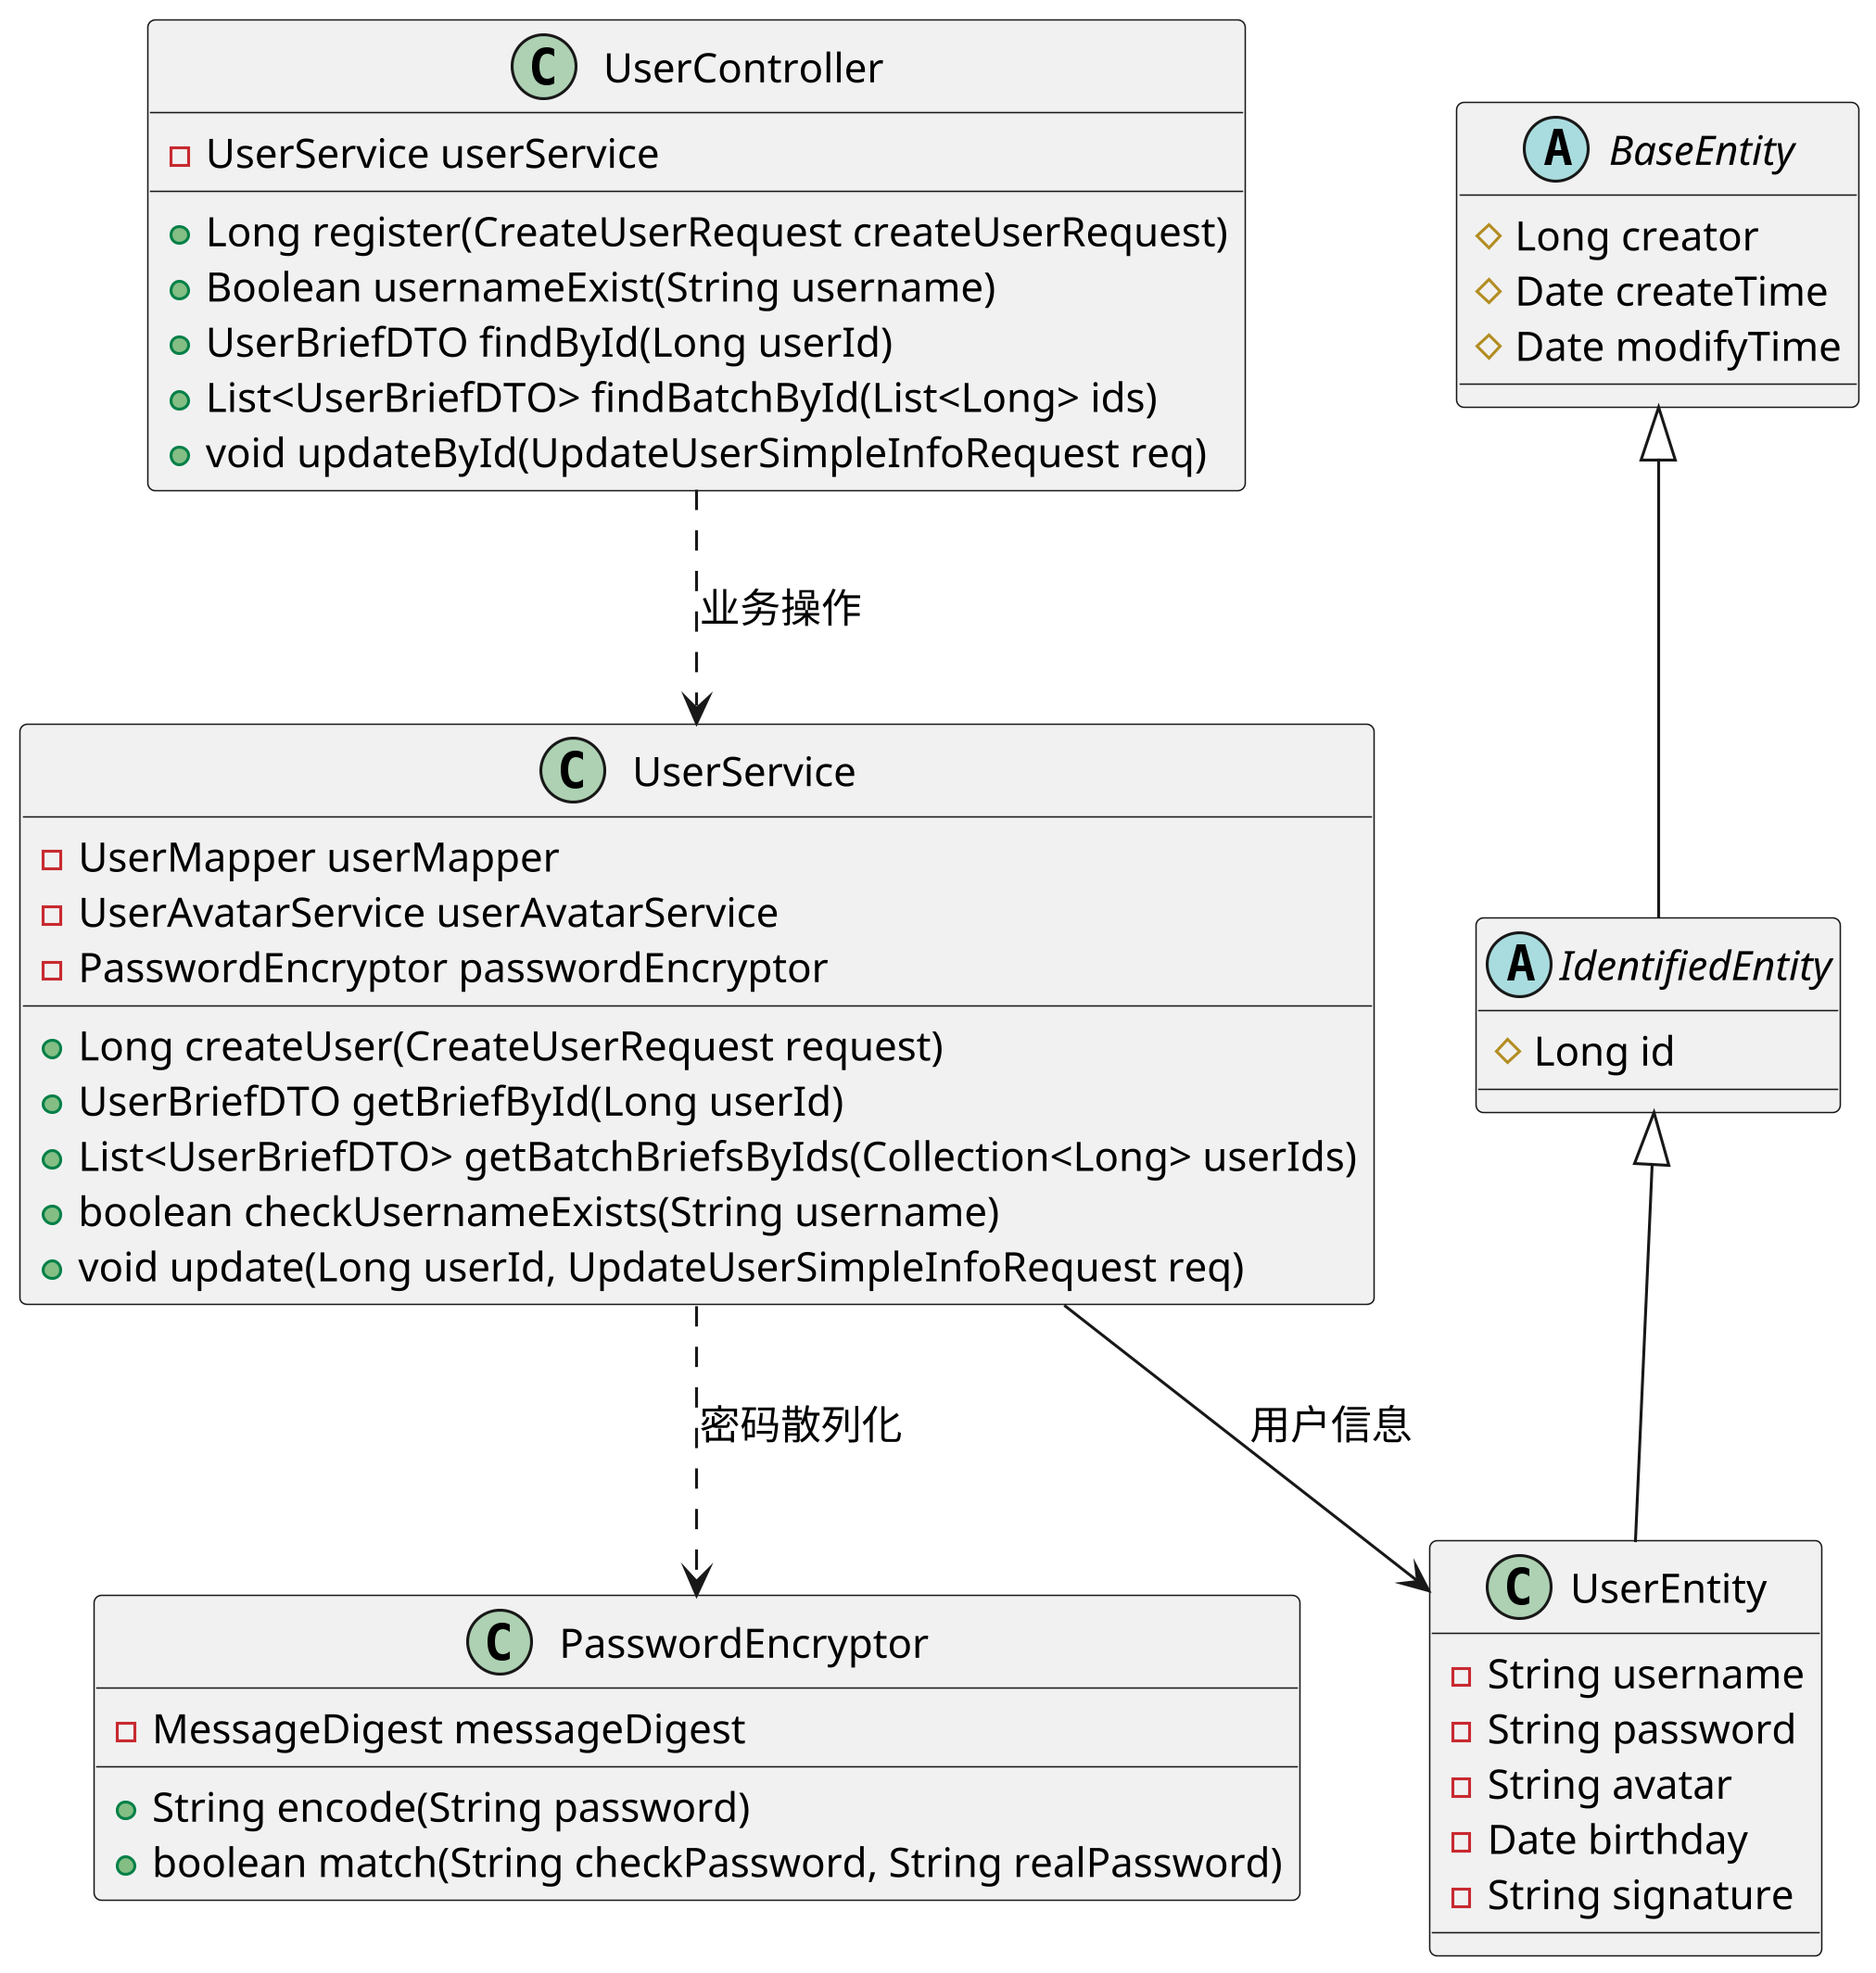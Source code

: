 @startuml
'https://plantuml.com/class-diagram

skinparam shadowing false
skinparam defaultFontName xfonts-wqy
skinparam defaultFontName console
skinparam dpi 300
skinparam activity  {
    DiamondFontSize 14
    ArrowFontSize 14
    FontSize 14
}


class UserController {
    - UserService userService
    + Long register(CreateUserRequest createUserRequest)
    + Boolean usernameExist(String username)
    + UserBriefDTO findById(Long userId)
    + List<UserBriefDTO> findBatchById(List<Long> ids)
    + void updateById(UpdateUserSimpleInfoRequest req)
}

class UserService {
    - UserMapper userMapper
    - UserAvatarService userAvatarService
    - PasswordEncryptor passwordEncryptor
    + Long createUser(CreateUserRequest request)
    + UserBriefDTO getBriefById(Long userId)
    + List<UserBriefDTO> getBatchBriefsByIds(Collection<Long> userIds)
    + boolean checkUsernameExists(String username)
    + void update(Long userId, UpdateUserSimpleInfoRequest req)
}

class PasswordEncryptor {
    - MessageDigest messageDigest
    + String encode(String password)
    + boolean match(String checkPassword, String realPassword)
}

abstract class BaseEntity {
    # Long creator
    # Date createTime
    # Date modifyTime
}
abstract class IdentifiedEntity extends BaseEntity {
    # Long id
}
class UserEntity extends IdentifiedEntity {
    - String username
    - String password
    - String avatar
    - Date birthday
    - String signature
}

UserController ..> UserService : 业务操作
UserService ..> PasswordEncryptor: 密码散列化
UserService --> UserEntity : 用户信息
@enduml